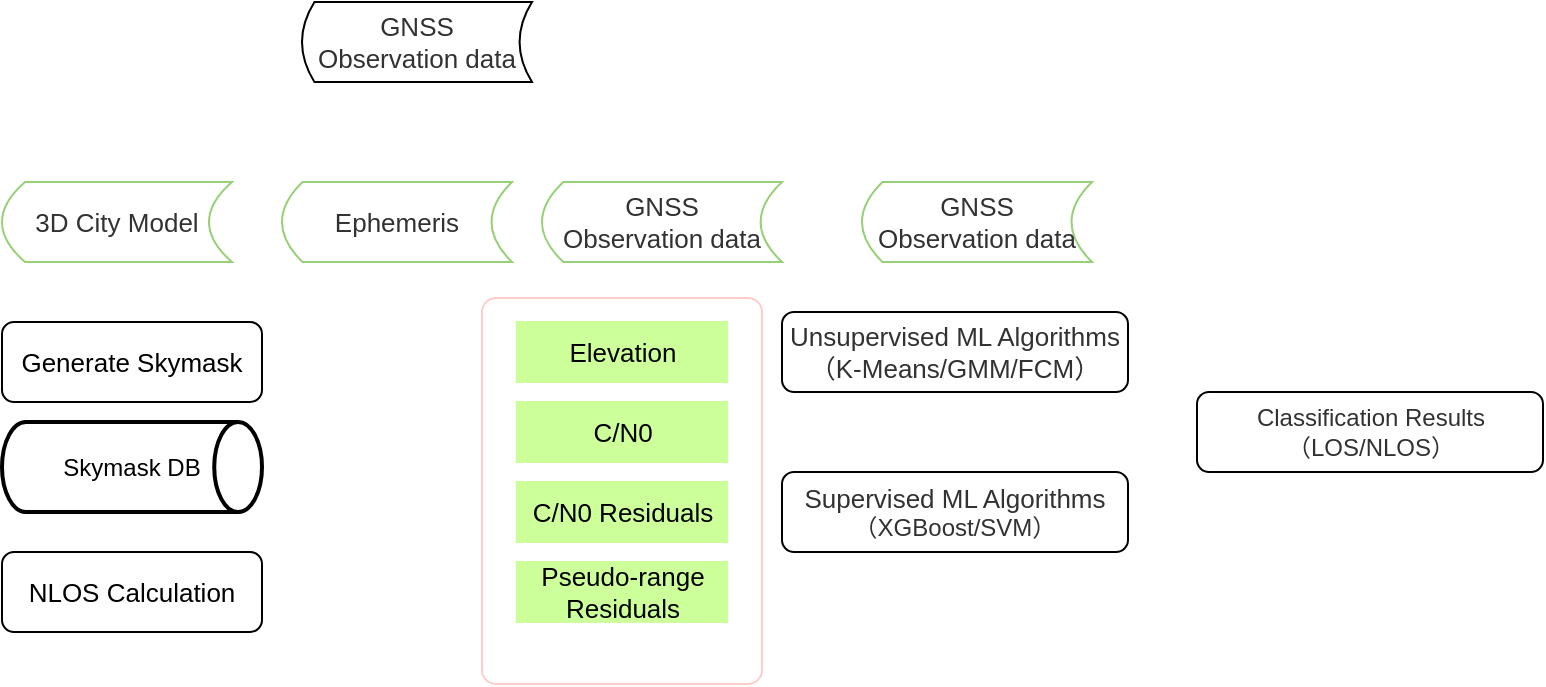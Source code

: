 <mxfile version="22.0.1" type="github">
  <diagram id="hSrarzL_9Tm3_GTEGQjt" name="Page-1">
    <mxGraphModel dx="1024" dy="625" grid="1" gridSize="10" guides="1" tooltips="1" connect="1" arrows="1" fold="1" page="1" pageScale="1" pageWidth="827" pageHeight="1169" math="0" shadow="0">
      <root>
        <mxCell id="0" />
        <mxCell id="1" parent="0" />
        <mxCell id="22" value="" style="rounded=1;whiteSpace=wrap;html=1;arcSize=5;strokeColor=#FFCCCC;" parent="1" vertex="1">
          <mxGeometry x="340" y="208" width="140" height="193" as="geometry" />
        </mxCell>
        <mxCell id="2" value="&lt;span style=&quot;font-size: 13px ; background-color: rgba(255 , 255 , 255 , 0.01)&quot;&gt;Generate Skymask&lt;/span&gt;" style="rounded=1;whiteSpace=wrap;html=1;" parent="1" vertex="1">
          <mxGeometry x="100" y="220" width="130" height="40" as="geometry" />
        </mxCell>
        <mxCell id="3" value="&lt;span style=&quot;color: rgb(50 , 50 , 50) ; font-size: 13px ; background-color: rgba(255 , 255 , 255 , 0.01)&quot;&gt;3D City Model&lt;/span&gt;" style="shape=dataStorage;whiteSpace=wrap;html=1;strokeColor=#97D077;" parent="1" vertex="1">
          <mxGeometry x="100" y="150" width="115" height="40" as="geometry" />
        </mxCell>
        <mxCell id="5" value="&lt;span style=&quot;color: rgb(50 , 50 , 50) ; font-size: 13px ; background-color: rgba(255 , 255 , 255 , 0.01)&quot;&gt;Ephemeris&lt;/span&gt;" style="shape=dataStorage;whiteSpace=wrap;html=1;size=0.089;strokeColor=#97D077;" parent="1" vertex="1">
          <mxGeometry x="240" y="150" width="115" height="40" as="geometry" />
        </mxCell>
        <mxCell id="6" value="&lt;span style=&quot;color: rgb(50 , 50 , 50) ; font-size: 13px ; background-color: rgba(255 , 255 , 255 , 0.01)&quot;&gt;GNSS &lt;br&gt;Observation data&lt;/span&gt;" style="shape=dataStorage;whiteSpace=wrap;html=1;size=0.054;" parent="1" vertex="1">
          <mxGeometry x="250" y="60" width="115" height="40" as="geometry" />
        </mxCell>
        <mxCell id="7" value="&lt;span style=&quot;color: rgb(50 , 50 , 50) ; font-size: 13px ; background-color: rgba(255 , 255 , 255 , 0.01)&quot;&gt;GNSS&lt;/span&gt;&lt;br style=&quot;color: rgb(50 , 50 , 50) ; font-size: 13px&quot;&gt;&lt;span style=&quot;color: rgb(50 , 50 , 50) ; font-size: 13px ; background-color: rgba(255 , 255 , 255 , 0.01)&quot;&gt;Observation data&lt;/span&gt;" style="shape=dataStorage;whiteSpace=wrap;html=1;size=0.089;strokeColor=#97D077;" parent="1" vertex="1">
          <mxGeometry x="370" y="150" width="120" height="40" as="geometry" />
        </mxCell>
        <mxCell id="10" value="&lt;span style=&quot;color: rgb(50 , 50 , 50) ; font-size: 13px ; background-color: rgba(255 , 255 , 255 , 0.01)&quot;&gt;Supervised ML Algorithms&lt;/span&gt;&lt;span style=&quot;color: rgb(50 , 50 , 50) ; font-size: inherit ; background-color: rgba(255 , 255 , 255 , 0.01)&quot;&gt;（XGBoost/SVM&lt;/span&gt;&lt;span style=&quot;color: rgb(50 , 50 , 50) ; font-size: inherit ; background-color: rgba(255 , 255 , 255 , 0.01)&quot;&gt;）&lt;/span&gt;" style="rounded=1;whiteSpace=wrap;html=1;" parent="1" vertex="1">
          <mxGeometry x="490" y="295" width="173" height="40" as="geometry" />
        </mxCell>
        <mxCell id="11" value="&lt;span style=&quot;font-size: 13px ; background-color: rgba(255 , 255 , 255 , 0.01)&quot;&gt;NLOS Calculation&lt;/span&gt;" style="rounded=1;whiteSpace=wrap;html=1;" parent="1" vertex="1">
          <mxGeometry x="100" y="335" width="130" height="40" as="geometry" />
        </mxCell>
        <mxCell id="12" value="&lt;span style=&quot;color: rgb(50 , 50 , 50) ; font-size: 13px ; background-color: rgba(255 , 255 , 255 , 0.01)&quot;&gt;Unsupervised ML Algorithms&lt;/span&gt;&lt;div style=&quot;resize: none ; font-size: 13px ; color: rgb(50 , 50 , 50) ; background-color: rgba(255 , 255 , 255 , 0.01)&quot;&gt;（K-Means/GMM/FCM&lt;span style=&quot;font-size: inherit&quot;&gt;）&lt;/span&gt;&lt;/div&gt;" style="rounded=1;whiteSpace=wrap;html=1;" parent="1" vertex="1">
          <mxGeometry x="490" y="215" width="173" height="40" as="geometry" />
        </mxCell>
        <mxCell id="13" value="&lt;span style=&quot;color: rgb(50 , 50 , 50) ; font-size: inherit ; background-color: rgba(255 , 255 , 255 , 0.01)&quot;&gt;Classification Results（LOS/NLOS&lt;/span&gt;&lt;span style=&quot;color: rgb(50 , 50 , 50) ; font-size: inherit ; background-color: rgba(255 , 255 , 255 , 0.01)&quot;&gt;）&lt;/span&gt;" style="rounded=1;whiteSpace=wrap;html=1;" parent="1" vertex="1">
          <mxGeometry x="697.5" y="255" width="173" height="40" as="geometry" />
        </mxCell>
        <mxCell id="14" value="&lt;span style=&quot;color: rgb(50 , 50 , 50) ; font-size: 13px ; background-color: rgba(255 , 255 , 255 , 0.01)&quot;&gt;GNSS &lt;br&gt;Observation data&lt;/span&gt;" style="shape=dataStorage;whiteSpace=wrap;html=1;size=0.089;strokeColor=#97D077;" parent="1" vertex="1">
          <mxGeometry x="530" y="150" width="115" height="40" as="geometry" />
        </mxCell>
        <mxCell id="15" value="&lt;span style=&quot;font-size: 13px; background-color: rgba(255, 255, 255, 0.01);&quot;&gt;Elevation&lt;/span&gt;" style="rounded=0;whiteSpace=wrap;html=1;strokeColor=#CCFF99;fillColor=#CCFF99;fontColor=#000000;" parent="1" vertex="1">
          <mxGeometry x="357.5" y="220" width="105" height="30" as="geometry" />
        </mxCell>
        <mxCell id="16" value="&lt;span style=&quot;font-size: 13px; background-color: rgba(255, 255, 255, 0.01);&quot;&gt;C/N0&lt;/span&gt;" style="rounded=0;whiteSpace=wrap;html=1;strokeColor=#CCFF99;fillColor=#CCFF99;fontColor=#000000;" parent="1" vertex="1">
          <mxGeometry x="357.5" y="260" width="105" height="30" as="geometry" />
        </mxCell>
        <mxCell id="18" value="&lt;span style=&quot;font-size: 13px; background-color: rgba(255, 255, 255, 0.01);&quot;&gt;C/N0 Residuals&lt;/span&gt;" style="rounded=0;whiteSpace=wrap;html=1;strokeColor=#CCFF99;fillColor=#CCFF99;fontColor=#000000;" parent="1" vertex="1">
          <mxGeometry x="357.5" y="300" width="105" height="30" as="geometry" />
        </mxCell>
        <mxCell id="19" value="&lt;span style=&quot;font-size: 13px; background-color: rgba(255, 255, 255, 0.01);&quot;&gt;Pseudo-range Residuals&lt;/span&gt;" style="rounded=0;whiteSpace=wrap;html=1;strokeColor=#CCFF99;fillColor=#CCFF99;fontColor=#000000;" parent="1" vertex="1">
          <mxGeometry x="357.5" y="340" width="105" height="30" as="geometry" />
        </mxCell>
        <mxCell id="fHCgVE5wzH9V_TxbyjCM-22" value="Skymask DB" style="strokeWidth=2;html=1;shape=mxgraph.flowchart.direct_data;whiteSpace=wrap;" vertex="1" parent="1">
          <mxGeometry x="100" y="270" width="130" height="45" as="geometry" />
        </mxCell>
      </root>
    </mxGraphModel>
  </diagram>
</mxfile>
